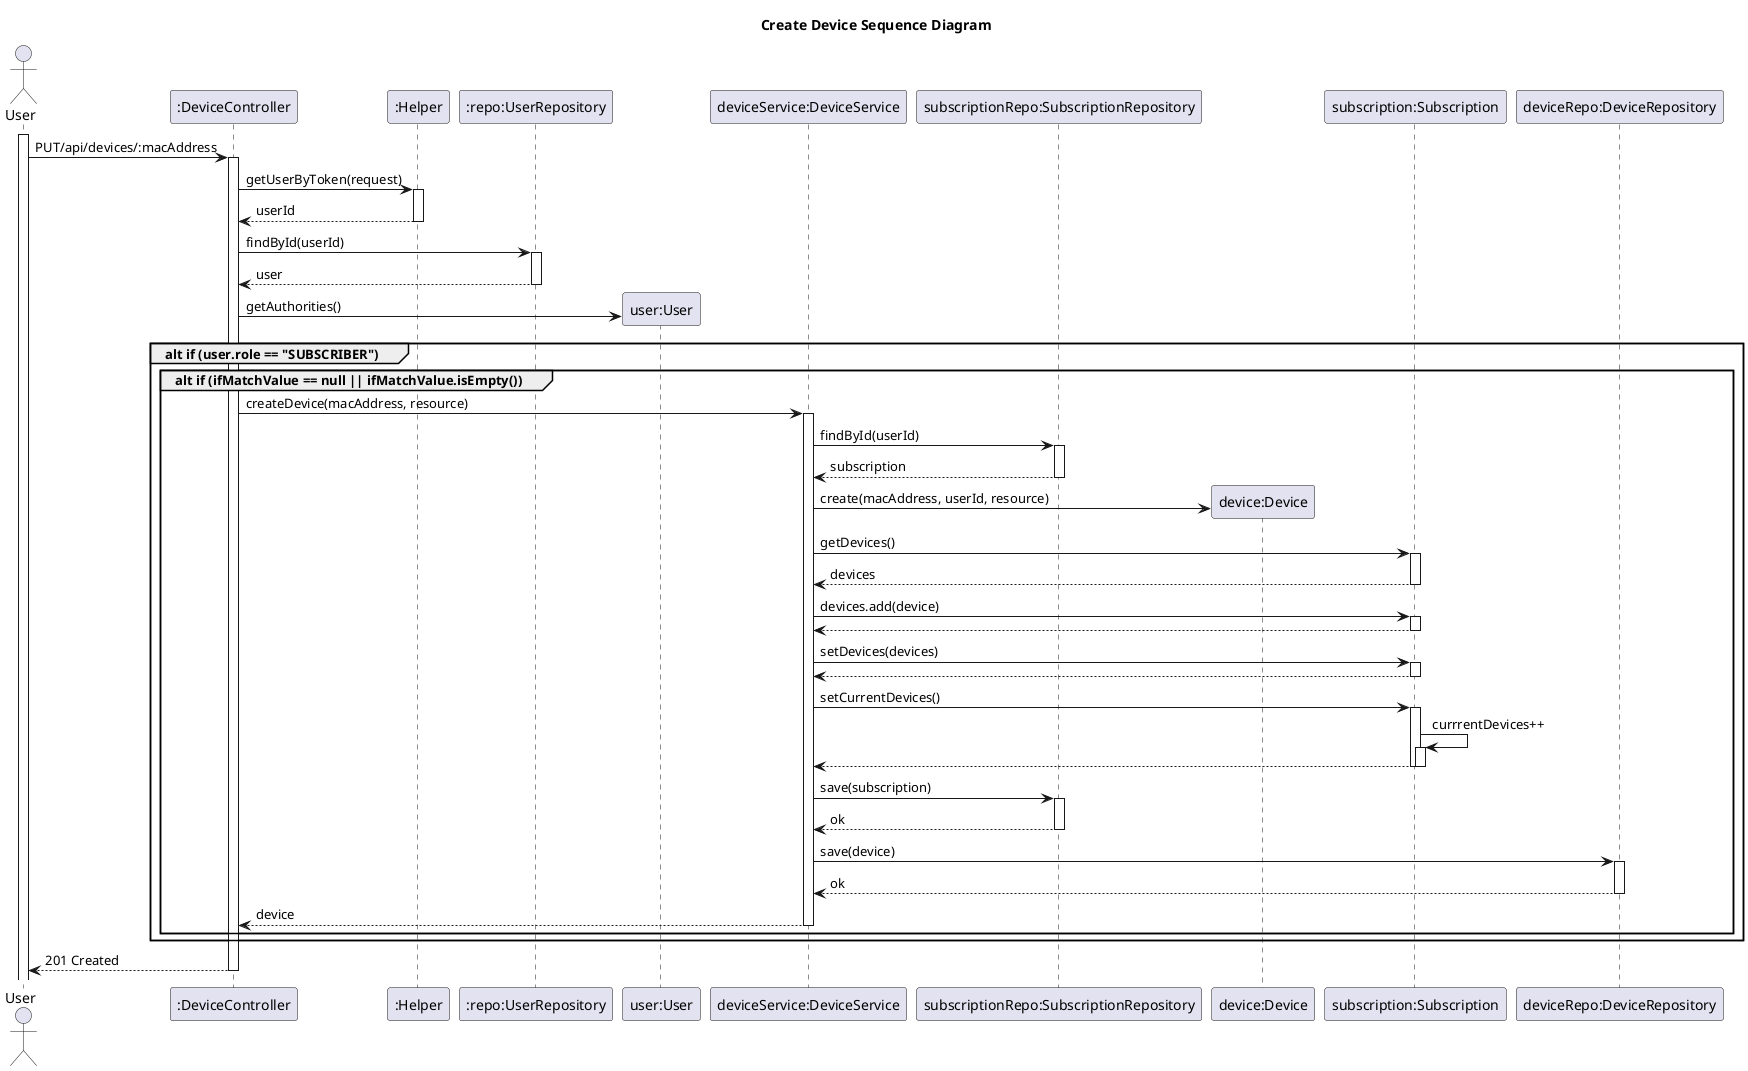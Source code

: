 @startuml
title Create Device Sequence Diagram

autoactivate on

actor "User" as User
participant ":DeviceController" as Ctrl
participant ":Helper" as Helper
participant ":repo:UserRepository" as userRepo
participant "user:User" as usr
participant "deviceService:DeviceService" as Svc
participant "subscriptionRepo:SubscriptionRepository" as subRepo
participant "device:Device" as device
participant "subscription:Subscription" as subscription
participant "deviceRepo:DeviceRepository" as devRepo

activate User

User -> Ctrl: PUT/api/devices/:macAddress
Ctrl -> Helper: getUserByToken(request)
Helper --> Ctrl: userId
Ctrl -> userRepo: findById(userId)
userRepo --> Ctrl: user
Ctrl -> usr**: getAuthorities()
group alt if (user.role == "SUBSCRIBER")
    group alt if (ifMatchValue == null || ifMatchValue.isEmpty())
        Ctrl -> Svc: createDevice(macAddress, resource)
        Svc -> subRepo: findById(userId)
        subRepo --> Svc: subscription

        Svc -> device**: create(macAddress, userId, resource)
        Svc -> subscription: getDevices()
        subscription --> Svc: devices
        Svc -> subscription: devices.add(device)
        subscription --> Svc
        Svc -> subscription: setDevices(devices)
        subscription --> Svc
        Svc -> subscription: setCurrentDevices()
        subscription -> subscription: currrentDevices++
        subscription --> Svc
        deactivate subscription
        Svc -> subRepo: save(subscription)
        subRepo --> Svc: ok
        Svc -> devRepo: save(device)
        devRepo --> Svc: ok
        Svc --> Ctrl: device
        end
    end
Ctrl --> User: 201 Created

@enduml
